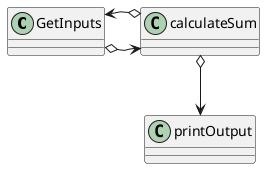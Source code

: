 @startuml
'https://plantuml.com/class-diagram
class GetInputs
class calculateSum
class printOutput
 GetInputs o-> calculateSum
calculateSum o->GetInputs
calculateSum o--> printOutput
@enduml